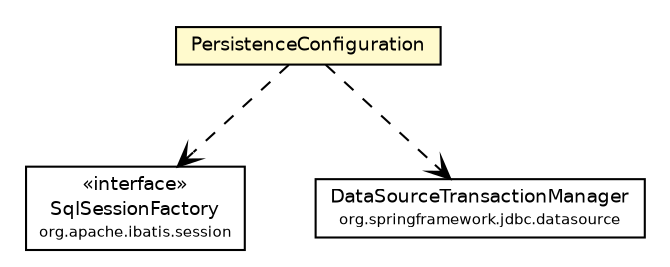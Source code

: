 #!/usr/local/bin/dot
#
# Class diagram 
# Generated by UMLGraph version R5_6 (http://www.umlgraph.org/)
#

digraph G {
	edge [fontname="Helvetica",fontsize=10,labelfontname="Helvetica",labelfontsize=10];
	node [fontname="Helvetica",fontsize=10,shape=plaintext];
	nodesep=0.25;
	ranksep=0.5;
	// net.ljcomputing.config.PersistenceConfiguration
	c142 [label=<<table title="net.ljcomputing.config.PersistenceConfiguration" border="0" cellborder="1" cellspacing="0" cellpadding="2" port="p" bgcolor="lemonChiffon" href="./PersistenceConfiguration.html">
		<tr><td><table border="0" cellspacing="0" cellpadding="1">
<tr><td align="center" balign="center"> PersistenceConfiguration </td></tr>
		</table></td></tr>
		</table>>, URL="./PersistenceConfiguration.html", fontname="Helvetica", fontcolor="black", fontsize=9.0];
	// net.ljcomputing.config.PersistenceConfiguration DEPEND org.apache.ibatis.session.SqlSessionFactory
	c142:p -> c144:p [taillabel="", label="", headlabel="", fontname="Helvetica", fontcolor="black", fontsize=10.0, color="black", arrowhead=open, style=dashed];
	// net.ljcomputing.config.PersistenceConfiguration DEPEND org.springframework.jdbc.datasource.DataSourceTransactionManager
	c142:p -> c151:p [taillabel="", label="", headlabel="", fontname="Helvetica", fontcolor="black", fontsize=10.0, color="black", arrowhead=open, style=dashed];
	// org.springframework.jdbc.datasource.DataSourceTransactionManager
	c151 [label=<<table title="org.springframework.jdbc.datasource.DataSourceTransactionManager" border="0" cellborder="1" cellspacing="0" cellpadding="2" port="p">
		<tr><td><table border="0" cellspacing="0" cellpadding="1">
<tr><td align="center" balign="center"> DataSourceTransactionManager </td></tr>
<tr><td align="center" balign="center"><font point-size="7.0"> org.springframework.jdbc.datasource </font></td></tr>
		</table></td></tr>
		</table>>, URL="null", fontname="Helvetica", fontcolor="black", fontsize=9.0];
	// org.apache.ibatis.session.SqlSessionFactory
	c144 [label=<<table title="org.apache.ibatis.session.SqlSessionFactory" border="0" cellborder="1" cellspacing="0" cellpadding="2" port="p">
		<tr><td><table border="0" cellspacing="0" cellpadding="1">
<tr><td align="center" balign="center"> &#171;interface&#187; </td></tr>
<tr><td align="center" balign="center"> SqlSessionFactory </td></tr>
<tr><td align="center" balign="center"><font point-size="7.0"> org.apache.ibatis.session </font></td></tr>
		</table></td></tr>
		</table>>, URL="null", fontname="Helvetica", fontcolor="black", fontsize=9.0];
}

